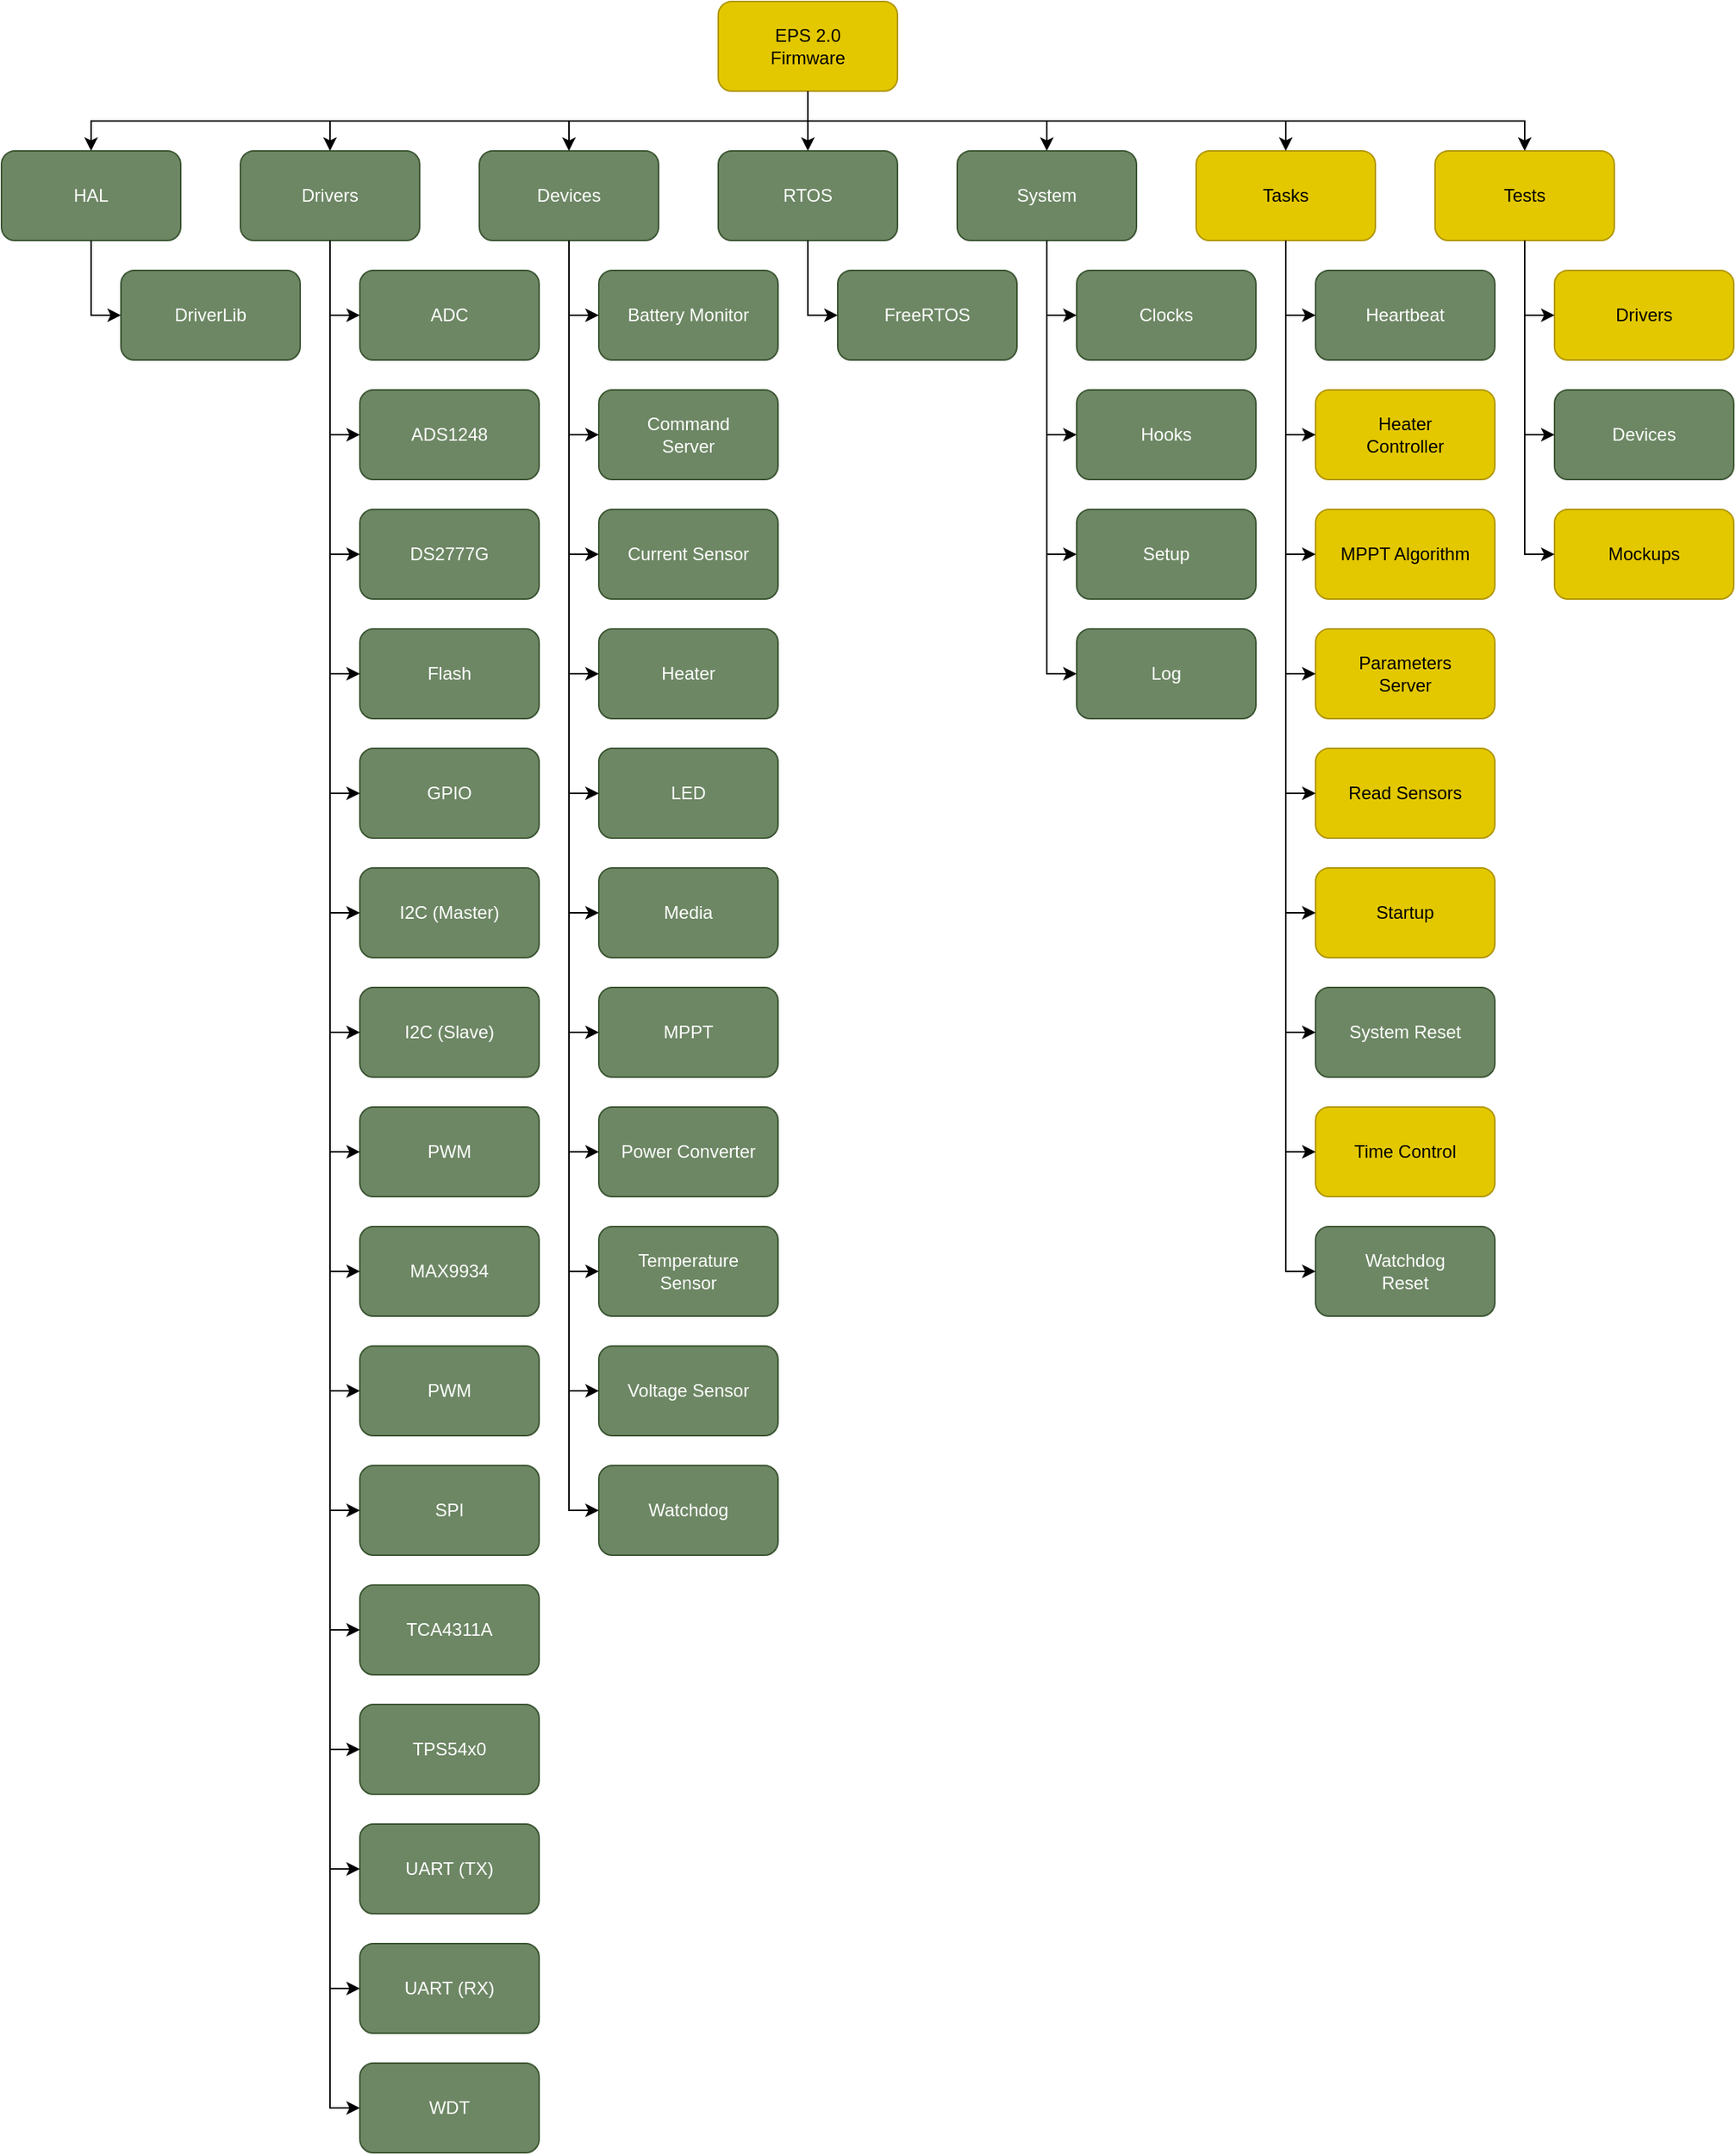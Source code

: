 <mxfile version="20.5.1" type="device"><diagram id="0qJPchqlG3AJ2SKAlhdZ" name="Page-1"><mxGraphModel dx="1994" dy="1142" grid="1" gridSize="10" guides="1" tooltips="1" connect="1" arrows="1" fold="1" page="1" pageScale="1" pageWidth="3300" pageHeight="2339" math="0" shadow="0"><root><mxCell id="0"/><mxCell id="1" parent="0"/><mxCell id="wKr-DCmSTUYVzHx5VQgJ-1" value="Drivers" style="rounded=1;whiteSpace=wrap;html=1;fillColor=#6D8764;fontColor=#FFFFFF;strokeColor=#3A5431;" parent="1" vertex="1"><mxGeometry x="360" y="440" width="120" height="60" as="geometry"/></mxCell><mxCell id="wKr-DCmSTUYVzHx5VQgJ-2" value="Devices" style="rounded=1;whiteSpace=wrap;html=1;fillColor=#6D8764;fontColor=#FFFFFF;strokeColor=#3A5431;" parent="1" vertex="1"><mxGeometry x="520" y="440" width="120" height="60" as="geometry"/></mxCell><mxCell id="wKr-DCmSTUYVzHx5VQgJ-3" value="Tasks" style="rounded=1;whiteSpace=wrap;html=1;fillColor=#e3c800;fontColor=#000000;strokeColor=#B09500;" parent="1" vertex="1"><mxGeometry x="1000" y="440" width="120" height="60" as="geometry"/></mxCell><mxCell id="wKr-DCmSTUYVzHx5VQgJ-4" value="ADC" style="rounded=1;whiteSpace=wrap;html=1;fillColor=#6d8764;fontColor=#ffffff;strokeColor=#3A5431;" parent="1" vertex="1"><mxGeometry x="440" y="520" width="120" height="60" as="geometry"/></mxCell><mxCell id="wKr-DCmSTUYVzHx5VQgJ-5" value="ADS1248" style="rounded=1;whiteSpace=wrap;html=1;fillColor=#6D8764;fontColor=#FFFFFF;strokeColor=#3A5431;" parent="1" vertex="1"><mxGeometry x="440" y="600" width="120" height="60" as="geometry"/></mxCell><mxCell id="wKr-DCmSTUYVzHx5VQgJ-6" value="DS2777G" style="rounded=1;whiteSpace=wrap;html=1;fillColor=#6D8764;fontColor=#FFFFFF;strokeColor=#3A5431;" parent="1" vertex="1"><mxGeometry x="440" y="680" width="120" height="60" as="geometry"/></mxCell><mxCell id="wKr-DCmSTUYVzHx5VQgJ-7" value="Flash" style="rounded=1;whiteSpace=wrap;html=1;fillColor=#6d8764;fontColor=#ffffff;strokeColor=#3A5431;" parent="1" vertex="1"><mxGeometry x="440" y="760" width="120" height="60" as="geometry"/></mxCell><mxCell id="wKr-DCmSTUYVzHx5VQgJ-8" value="GPIO" style="rounded=1;whiteSpace=wrap;html=1;fillColor=#6d8764;fontColor=#ffffff;strokeColor=#3A5431;" parent="1" vertex="1"><mxGeometry x="440" y="840" width="120" height="60" as="geometry"/></mxCell><mxCell id="wKr-DCmSTUYVzHx5VQgJ-9" value="I2C (Master)" style="rounded=1;whiteSpace=wrap;html=1;fillColor=#6d8764;fontColor=#ffffff;strokeColor=#3A5431;" parent="1" vertex="1"><mxGeometry x="440" y="920" width="120" height="60" as="geometry"/></mxCell><mxCell id="wKr-DCmSTUYVzHx5VQgJ-10" value="I2C (Slave)" style="rounded=1;whiteSpace=wrap;html=1;fillColor=#6D8764;fontColor=#FFFFFF;strokeColor=#3A5431;" parent="1" vertex="1"><mxGeometry x="440" y="1000" width="120" height="60" as="geometry"/></mxCell><mxCell id="wKr-DCmSTUYVzHx5VQgJ-11" value="PWM" style="rounded=1;whiteSpace=wrap;html=1;fillColor=#6D8764;fontColor=#FFFFFF;strokeColor=#3A5431;" parent="1" vertex="1"><mxGeometry x="440" y="1080" width="120" height="60" as="geometry"/></mxCell><mxCell id="wKr-DCmSTUYVzHx5VQgJ-12" value="MAX9934&lt;br&gt;" style="rounded=1;whiteSpace=wrap;html=1;fillColor=#6D8764;fontColor=#FFFFFF;strokeColor=#3A5431;" parent="1" vertex="1"><mxGeometry x="440" y="1160" width="120" height="60" as="geometry"/></mxCell><mxCell id="wKr-DCmSTUYVzHx5VQgJ-13" value="PWM" style="rounded=1;whiteSpace=wrap;html=1;fillColor=#6D8764;fontColor=#FFFFFF;strokeColor=#3A5431;" parent="1" vertex="1"><mxGeometry x="440" y="1240" width="120" height="60" as="geometry"/></mxCell><mxCell id="wKr-DCmSTUYVzHx5VQgJ-14" value="TPS54x0" style="rounded=1;whiteSpace=wrap;html=1;fillColor=#6D8764;fontColor=#FFFFFF;strokeColor=#3A5431;" parent="1" vertex="1"><mxGeometry x="440" y="1480" width="120" height="60" as="geometry"/></mxCell><mxCell id="wKr-DCmSTUYVzHx5VQgJ-15" value="UART (TX)" style="rounded=1;whiteSpace=wrap;html=1;fillColor=#6d8764;fontColor=#ffffff;strokeColor=#3A5431;" parent="1" vertex="1"><mxGeometry x="440" y="1560" width="120" height="60" as="geometry"/></mxCell><mxCell id="wKr-DCmSTUYVzHx5VQgJ-16" value="SPI" style="rounded=1;whiteSpace=wrap;html=1;fillColor=#6d8764;fontColor=#ffffff;strokeColor=#3A5431;" parent="1" vertex="1"><mxGeometry x="440" y="1320" width="120" height="60" as="geometry"/></mxCell><mxCell id="wKr-DCmSTUYVzHx5VQgJ-17" value="TCA4311A" style="rounded=1;whiteSpace=wrap;html=1;fillColor=#6d8764;fontColor=#ffffff;strokeColor=#3A5431;" parent="1" vertex="1"><mxGeometry x="440" y="1400" width="120" height="60" as="geometry"/></mxCell><mxCell id="wKr-DCmSTUYVzHx5VQgJ-18" value="" style="endArrow=classic;html=1;rounded=0;entryX=0;entryY=0.5;entryDx=0;entryDy=0;exitX=0.5;exitY=1;exitDx=0;exitDy=0;" parent="1" source="wKr-DCmSTUYVzHx5VQgJ-1" target="wKr-DCmSTUYVzHx5VQgJ-4" edge="1"><mxGeometry width="50" height="50" relative="1" as="geometry"><mxPoint x="330" y="580" as="sourcePoint"/><mxPoint x="380" y="530" as="targetPoint"/><Array as="points"><mxPoint x="420" y="550"/></Array></mxGeometry></mxCell><mxCell id="wKr-DCmSTUYVzHx5VQgJ-19" value="" style="endArrow=classic;html=1;rounded=0;entryX=0;entryY=0.5;entryDx=0;entryDy=0;exitX=0.5;exitY=1;exitDx=0;exitDy=0;" parent="1" source="wKr-DCmSTUYVzHx5VQgJ-1" target="wKr-DCmSTUYVzHx5VQgJ-5" edge="1"><mxGeometry width="50" height="50" relative="1" as="geometry"><mxPoint x="230" y="710" as="sourcePoint"/><mxPoint x="280" y="660" as="targetPoint"/><Array as="points"><mxPoint x="420" y="630"/></Array></mxGeometry></mxCell><mxCell id="wKr-DCmSTUYVzHx5VQgJ-20" value="" style="endArrow=classic;html=1;rounded=0;entryX=0;entryY=0.5;entryDx=0;entryDy=0;exitX=0.5;exitY=1;exitDx=0;exitDy=0;" parent="1" source="wKr-DCmSTUYVzHx5VQgJ-1" target="wKr-DCmSTUYVzHx5VQgJ-6" edge="1"><mxGeometry width="50" height="50" relative="1" as="geometry"><mxPoint x="340" y="760" as="sourcePoint"/><mxPoint x="390" y="710" as="targetPoint"/><Array as="points"><mxPoint x="420" y="710"/></Array></mxGeometry></mxCell><mxCell id="wKr-DCmSTUYVzHx5VQgJ-21" value="" style="endArrow=classic;html=1;rounded=0;entryX=0;entryY=0.5;entryDx=0;entryDy=0;exitX=0.5;exitY=1;exitDx=0;exitDy=0;" parent="1" source="wKr-DCmSTUYVzHx5VQgJ-1" target="wKr-DCmSTUYVzHx5VQgJ-7" edge="1"><mxGeometry width="50" height="50" relative="1" as="geometry"><mxPoint x="260" y="810" as="sourcePoint"/><mxPoint x="310" y="760" as="targetPoint"/><Array as="points"><mxPoint x="420" y="790"/></Array></mxGeometry></mxCell><mxCell id="wKr-DCmSTUYVzHx5VQgJ-22" value="" style="endArrow=classic;html=1;rounded=0;entryX=0;entryY=0.5;entryDx=0;entryDy=0;exitX=0.5;exitY=1;exitDx=0;exitDy=0;" parent="1" source="wKr-DCmSTUYVzHx5VQgJ-1" target="wKr-DCmSTUYVzHx5VQgJ-8" edge="1"><mxGeometry width="50" height="50" relative="1" as="geometry"><mxPoint x="260" y="890" as="sourcePoint"/><mxPoint x="310" y="840" as="targetPoint"/><Array as="points"><mxPoint x="420" y="870"/></Array></mxGeometry></mxCell><mxCell id="wKr-DCmSTUYVzHx5VQgJ-23" value="" style="endArrow=classic;html=1;rounded=0;entryX=0;entryY=0.5;entryDx=0;entryDy=0;exitX=0.5;exitY=1;exitDx=0;exitDy=0;" parent="1" source="wKr-DCmSTUYVzHx5VQgJ-1" target="wKr-DCmSTUYVzHx5VQgJ-9" edge="1"><mxGeometry width="50" height="50" relative="1" as="geometry"><mxPoint x="260" y="1010" as="sourcePoint"/><mxPoint x="310" y="960" as="targetPoint"/><Array as="points"><mxPoint x="420" y="950"/></Array></mxGeometry></mxCell><mxCell id="wKr-DCmSTUYVzHx5VQgJ-24" value="" style="endArrow=classic;html=1;rounded=0;entryX=0;entryY=0.5;entryDx=0;entryDy=0;exitX=0.5;exitY=1;exitDx=0;exitDy=0;" parent="1" source="wKr-DCmSTUYVzHx5VQgJ-1" target="wKr-DCmSTUYVzHx5VQgJ-10" edge="1"><mxGeometry width="50" height="50" relative="1" as="geometry"><mxPoint x="340" y="720" as="sourcePoint"/><mxPoint x="380" y="1050" as="targetPoint"/><Array as="points"><mxPoint x="420" y="1030"/></Array></mxGeometry></mxCell><mxCell id="wKr-DCmSTUYVzHx5VQgJ-25" value="" style="endArrow=classic;html=1;rounded=0;entryX=0;entryY=0.5;entryDx=0;entryDy=0;exitX=0.5;exitY=1;exitDx=0;exitDy=0;" parent="1" source="wKr-DCmSTUYVzHx5VQgJ-1" target="wKr-DCmSTUYVzHx5VQgJ-11" edge="1"><mxGeometry width="50" height="50" relative="1" as="geometry"><mxPoint x="350" y="790" as="sourcePoint"/><mxPoint x="320" y="1130" as="targetPoint"/><Array as="points"><mxPoint x="420" y="1110"/></Array></mxGeometry></mxCell><mxCell id="wKr-DCmSTUYVzHx5VQgJ-26" value="" style="endArrow=classic;html=1;rounded=0;entryX=0;entryY=0.5;entryDx=0;entryDy=0;exitX=0.5;exitY=1;exitDx=0;exitDy=0;" parent="1" source="wKr-DCmSTUYVzHx5VQgJ-1" target="wKr-DCmSTUYVzHx5VQgJ-12" edge="1"><mxGeometry width="50" height="50" relative="1" as="geometry"><mxPoint x="330" y="1280" as="sourcePoint"/><mxPoint x="420" y="1200" as="targetPoint"/><Array as="points"><mxPoint x="420" y="1190"/></Array></mxGeometry></mxCell><mxCell id="wKr-DCmSTUYVzHx5VQgJ-27" value="" style="endArrow=classic;html=1;rounded=0;entryX=0;entryY=0.5;entryDx=0;entryDy=0;exitX=0.5;exitY=1;exitDx=0;exitDy=0;" parent="1" source="wKr-DCmSTUYVzHx5VQgJ-1" target="wKr-DCmSTUYVzHx5VQgJ-13" edge="1"><mxGeometry width="50" height="50" relative="1" as="geometry"><mxPoint x="140" y="1270" as="sourcePoint"/><mxPoint x="190" y="1220" as="targetPoint"/><Array as="points"><mxPoint x="420" y="1270"/></Array></mxGeometry></mxCell><mxCell id="wKr-DCmSTUYVzHx5VQgJ-28" value="" style="endArrow=classic;html=1;rounded=0;entryX=0;entryY=0.5;entryDx=0;entryDy=0;exitX=0.5;exitY=1;exitDx=0;exitDy=0;" parent="1" source="wKr-DCmSTUYVzHx5VQgJ-1" target="wKr-DCmSTUYVzHx5VQgJ-16" edge="1"><mxGeometry width="50" height="50" relative="1" as="geometry"><mxPoint x="310" y="1095.152" as="sourcePoint"/><mxPoint x="300" y="1330" as="targetPoint"/><Array as="points"><mxPoint x="420" y="1350"/></Array></mxGeometry></mxCell><mxCell id="wKr-DCmSTUYVzHx5VQgJ-29" value="" style="endArrow=classic;html=1;rounded=0;entryX=0;entryY=0.5;entryDx=0;entryDy=0;exitX=0.5;exitY=1;exitDx=0;exitDy=0;" parent="1" source="wKr-DCmSTUYVzHx5VQgJ-1" target="wKr-DCmSTUYVzHx5VQgJ-17" edge="1"><mxGeometry width="50" height="50" relative="1" as="geometry"><mxPoint x="300" y="880" as="sourcePoint"/><mxPoint x="280" y="1490" as="targetPoint"/><Array as="points"><mxPoint x="420" y="1430"/></Array></mxGeometry></mxCell><mxCell id="wKr-DCmSTUYVzHx5VQgJ-30" value="" style="endArrow=classic;html=1;rounded=0;entryX=0;entryY=0.5;entryDx=0;entryDy=0;exitX=0.5;exitY=1;exitDx=0;exitDy=0;" parent="1" source="wKr-DCmSTUYVzHx5VQgJ-1" target="wKr-DCmSTUYVzHx5VQgJ-14" edge="1"><mxGeometry width="50" height="50" relative="1" as="geometry"><mxPoint x="260" y="1080" as="sourcePoint"/><mxPoint x="240" y="1560" as="targetPoint"/><Array as="points"><mxPoint x="420" y="1510"/></Array></mxGeometry></mxCell><mxCell id="wKr-DCmSTUYVzHx5VQgJ-31" value="" style="endArrow=classic;html=1;rounded=0;entryX=0;entryY=0.5;entryDx=0;entryDy=0;" parent="1" target="wKr-DCmSTUYVzHx5VQgJ-15" edge="1"><mxGeometry width="50" height="50" relative="1" as="geometry"><mxPoint x="420" y="500" as="sourcePoint"/><mxPoint x="380" y="1630" as="targetPoint"/><Array as="points"><mxPoint x="420" y="1590"/></Array></mxGeometry></mxCell><mxCell id="wKr-DCmSTUYVzHx5VQgJ-32" value="Battery Monitor" style="rounded=1;whiteSpace=wrap;html=1;fillColor=#6D8764;fontColor=#FFFFFF;strokeColor=#3A5431;" parent="1" vertex="1"><mxGeometry x="600" y="520" width="120" height="60" as="geometry"/></mxCell><mxCell id="wKr-DCmSTUYVzHx5VQgJ-33" value="Current Sensor" style="rounded=1;whiteSpace=wrap;html=1;fillColor=#6D8764;fontColor=#FFFFFF;strokeColor=#3A5431;" parent="1" vertex="1"><mxGeometry x="600" y="680" width="120" height="60" as="geometry"/></mxCell><mxCell id="wKr-DCmSTUYVzHx5VQgJ-34" value="Heater" style="rounded=1;whiteSpace=wrap;html=1;fillColor=#6D8764;fontColor=#FFFFFF;strokeColor=#3A5431;" parent="1" vertex="1"><mxGeometry x="600" y="760" width="120" height="60" as="geometry"/></mxCell><mxCell id="wKr-DCmSTUYVzHx5VQgJ-35" value="LED" style="rounded=1;whiteSpace=wrap;html=1;fillColor=#6d8764;fontColor=#ffffff;strokeColor=#3A5431;" parent="1" vertex="1"><mxGeometry x="600" y="840" width="120" height="60" as="geometry"/></mxCell><mxCell id="wKr-DCmSTUYVzHx5VQgJ-36" value="Media" style="rounded=1;whiteSpace=wrap;html=1;fillColor=#6D8764;fontColor=#FFFFFF;strokeColor=#3A5431;" parent="1" vertex="1"><mxGeometry x="600" y="920" width="120" height="60" as="geometry"/></mxCell><mxCell id="wKr-DCmSTUYVzHx5VQgJ-37" value="MPPT" style="rounded=1;whiteSpace=wrap;html=1;fillColor=#6D8764;fontColor=#FFFFFF;strokeColor=#3A5431;" parent="1" vertex="1"><mxGeometry x="600" y="1000" width="120" height="60" as="geometry"/></mxCell><mxCell id="wKr-DCmSTUYVzHx5VQgJ-38" value="Power Converter" style="rounded=1;whiteSpace=wrap;html=1;fillColor=#6D8764;fontColor=#FFFFFF;strokeColor=#3A5431;" parent="1" vertex="1"><mxGeometry x="600" y="1080" width="120" height="60" as="geometry"/></mxCell><mxCell id="wKr-DCmSTUYVzHx5VQgJ-39" value="Temperature&lt;br&gt;Sensor" style="rounded=1;whiteSpace=wrap;html=1;fillColor=#6D8764;fontColor=#FFFFFF;strokeColor=#3A5431;gradientColor=none;" parent="1" vertex="1"><mxGeometry x="600" y="1160" width="120" height="60" as="geometry"/></mxCell><mxCell id="wKr-DCmSTUYVzHx5VQgJ-40" value="Voltage Sensor" style="rounded=1;whiteSpace=wrap;html=1;fillColor=#6D8764;fontColor=#FFFFFF;strokeColor=#3A5431;" parent="1" vertex="1"><mxGeometry x="600" y="1240" width="120" height="60" as="geometry"/></mxCell><mxCell id="wKr-DCmSTUYVzHx5VQgJ-41" value="Watchdog" style="rounded=1;whiteSpace=wrap;html=1;fillColor=#6d8764;fontColor=#ffffff;strokeColor=#3A5431;" parent="1" vertex="1"><mxGeometry x="600" y="1320" width="120" height="60" as="geometry"/></mxCell><mxCell id="wKr-DCmSTUYVzHx5VQgJ-42" value="Command&lt;br&gt;Server" style="rounded=1;whiteSpace=wrap;html=1;fillColor=#6D8764;fontColor=#FFFFFF;strokeColor=#3A5431;" parent="1" vertex="1"><mxGeometry x="600" y="600" width="120" height="60" as="geometry"/></mxCell><mxCell id="wKr-DCmSTUYVzHx5VQgJ-43" value="Heartbeat" style="rounded=1;whiteSpace=wrap;html=1;fillColor=#6d8764;fontColor=#ffffff;strokeColor=#3A5431;" parent="1" vertex="1"><mxGeometry x="1080" y="520" width="120" height="60" as="geometry"/></mxCell><mxCell id="wKr-DCmSTUYVzHx5VQgJ-44" value="Heater&lt;br&gt;Controller" style="rounded=1;whiteSpace=wrap;html=1;fillColor=#e3c800;fontColor=#000000;strokeColor=#B09500;" parent="1" vertex="1"><mxGeometry x="1080" y="600" width="120" height="60" as="geometry"/></mxCell><mxCell id="wKr-DCmSTUYVzHx5VQgJ-45" value="MPPT Algorithm" style="rounded=1;whiteSpace=wrap;html=1;fillColor=#e3c800;fontColor=#000000;strokeColor=#B09500;" parent="1" vertex="1"><mxGeometry x="1080" y="680" width="120" height="60" as="geometry"/></mxCell><mxCell id="wKr-DCmSTUYVzHx5VQgJ-46" value="Parameters&lt;br&gt;Server" style="rounded=1;whiteSpace=wrap;html=1;fillColor=#e3c800;fontColor=#000000;strokeColor=#B09500;" parent="1" vertex="1"><mxGeometry x="1080" y="760" width="120" height="60" as="geometry"/></mxCell><mxCell id="wKr-DCmSTUYVzHx5VQgJ-47" value="Read Sensors" style="rounded=1;whiteSpace=wrap;html=1;fillColor=#e3c800;fontColor=#000000;strokeColor=#B09500;" parent="1" vertex="1"><mxGeometry x="1080" y="840" width="120" height="60" as="geometry"/></mxCell><mxCell id="wKr-DCmSTUYVzHx5VQgJ-48" value="Startup" style="rounded=1;whiteSpace=wrap;html=1;fillColor=#e3c800;fontColor=#000000;strokeColor=#B09500;" parent="1" vertex="1"><mxGeometry x="1080" y="920" width="120" height="60" as="geometry"/></mxCell><mxCell id="wKr-DCmSTUYVzHx5VQgJ-49" value="System Reset" style="rounded=1;whiteSpace=wrap;html=1;fillColor=#6d8764;fontColor=#ffffff;strokeColor=#3A5431;" parent="1" vertex="1"><mxGeometry x="1080" y="1000" width="120" height="60" as="geometry"/></mxCell><mxCell id="wKr-DCmSTUYVzHx5VQgJ-50" value="Time Control" style="rounded=1;whiteSpace=wrap;html=1;fillColor=#e3c800;fontColor=#000000;strokeColor=#B09500;" parent="1" vertex="1"><mxGeometry x="1080" y="1080" width="120" height="60" as="geometry"/></mxCell><mxCell id="wKr-DCmSTUYVzHx5VQgJ-51" value="Watchdog&lt;br&gt;Reset" style="rounded=1;whiteSpace=wrap;html=1;fillColor=#6d8764;fontColor=#ffffff;strokeColor=#3A5431;" parent="1" vertex="1"><mxGeometry x="1080" y="1160" width="120" height="60" as="geometry"/></mxCell><mxCell id="wKr-DCmSTUYVzHx5VQgJ-52" value="" style="endArrow=classic;html=1;rounded=0;entryX=0;entryY=0.5;entryDx=0;entryDy=0;exitX=0.5;exitY=1;exitDx=0;exitDy=0;" parent="1" source="wKr-DCmSTUYVzHx5VQgJ-2" target="wKr-DCmSTUYVzHx5VQgJ-32" edge="1"><mxGeometry width="50" height="50" relative="1" as="geometry"><mxPoint x="550" y="630" as="sourcePoint"/><mxPoint x="600" y="580" as="targetPoint"/><Array as="points"><mxPoint x="580" y="550"/></Array></mxGeometry></mxCell><mxCell id="wKr-DCmSTUYVzHx5VQgJ-53" value="" style="endArrow=classic;html=1;rounded=0;entryX=0;entryY=0.5;entryDx=0;entryDy=0;exitX=0.5;exitY=1;exitDx=0;exitDy=0;" parent="1" source="wKr-DCmSTUYVzHx5VQgJ-2" target="wKr-DCmSTUYVzHx5VQgJ-42" edge="1"><mxGeometry width="50" height="50" relative="1" as="geometry"><mxPoint x="530" y="650" as="sourcePoint"/><mxPoint x="580" y="600" as="targetPoint"/><Array as="points"><mxPoint x="580" y="630"/></Array></mxGeometry></mxCell><mxCell id="wKr-DCmSTUYVzHx5VQgJ-54" value="" style="endArrow=classic;html=1;rounded=0;entryX=0;entryY=0.5;entryDx=0;entryDy=0;exitX=0.5;exitY=1;exitDx=0;exitDy=0;" parent="1" edge="1"><mxGeometry width="50" height="50" relative="1" as="geometry"><mxPoint x="580" y="500" as="sourcePoint"/><mxPoint x="600" y="710" as="targetPoint"/><Array as="points"><mxPoint x="580" y="710"/></Array></mxGeometry></mxCell><mxCell id="wKr-DCmSTUYVzHx5VQgJ-55" value="" style="endArrow=classic;html=1;rounded=0;entryX=0;entryY=0.5;entryDx=0;entryDy=0;exitX=0.5;exitY=1;exitDx=0;exitDy=0;" parent="1" edge="1"><mxGeometry width="50" height="50" relative="1" as="geometry"><mxPoint x="580" y="500" as="sourcePoint"/><mxPoint x="600" y="790" as="targetPoint"/><Array as="points"><mxPoint x="580" y="790"/></Array></mxGeometry></mxCell><mxCell id="wKr-DCmSTUYVzHx5VQgJ-56" value="" style="endArrow=classic;html=1;rounded=0;entryX=0;entryY=0.5;entryDx=0;entryDy=0;exitX=0.5;exitY=1;exitDx=0;exitDy=0;" parent="1" edge="1"><mxGeometry width="50" height="50" relative="1" as="geometry"><mxPoint x="1060" y="500" as="sourcePoint"/><mxPoint x="1080" y="550" as="targetPoint"/><Array as="points"><mxPoint x="1060" y="550"/></Array></mxGeometry></mxCell><mxCell id="wKr-DCmSTUYVzHx5VQgJ-57" value="" style="endArrow=classic;html=1;rounded=0;entryX=0;entryY=0.5;entryDx=0;entryDy=0;exitX=0.5;exitY=1;exitDx=0;exitDy=0;" parent="1" edge="1"><mxGeometry width="50" height="50" relative="1" as="geometry"><mxPoint x="1060" y="500" as="sourcePoint"/><mxPoint x="1080" y="630" as="targetPoint"/><Array as="points"><mxPoint x="1060" y="630"/></Array></mxGeometry></mxCell><mxCell id="wKr-DCmSTUYVzHx5VQgJ-58" value="" style="endArrow=classic;html=1;rounded=0;entryX=0;entryY=0.5;entryDx=0;entryDy=0;exitX=0.5;exitY=1;exitDx=0;exitDy=0;" parent="1" edge="1"><mxGeometry width="50" height="50" relative="1" as="geometry"><mxPoint x="1060" y="500" as="sourcePoint"/><mxPoint x="1080" y="710.0" as="targetPoint"/><Array as="points"><mxPoint x="1060" y="710"/></Array></mxGeometry></mxCell><mxCell id="wKr-DCmSTUYVzHx5VQgJ-59" value="" style="endArrow=classic;html=1;rounded=0;entryX=0;entryY=0.5;entryDx=0;entryDy=0;exitX=0.5;exitY=1;exitDx=0;exitDy=0;" parent="1" edge="1"><mxGeometry width="50" height="50" relative="1" as="geometry"><mxPoint x="1060" y="500" as="sourcePoint"/><mxPoint x="1080" y="790" as="targetPoint"/><Array as="points"><mxPoint x="1060" y="790"/></Array></mxGeometry></mxCell><mxCell id="wKr-DCmSTUYVzHx5VQgJ-60" value="" style="endArrow=classic;html=1;rounded=0;entryX=0;entryY=0.5;entryDx=0;entryDy=0;exitX=0.5;exitY=1;exitDx=0;exitDy=0;" parent="1" edge="1"><mxGeometry width="50" height="50" relative="1" as="geometry"><mxPoint x="580.0" y="500" as="sourcePoint"/><mxPoint x="600.0" y="870" as="targetPoint"/><Array as="points"><mxPoint x="580" y="870"/></Array></mxGeometry></mxCell><mxCell id="wKr-DCmSTUYVzHx5VQgJ-61" value="" style="endArrow=classic;html=1;rounded=0;entryX=0;entryY=0.5;entryDx=0;entryDy=0;exitX=0.5;exitY=1;exitDx=0;exitDy=0;" parent="1" edge="1"><mxGeometry width="50" height="50" relative="1" as="geometry"><mxPoint x="1060" y="500" as="sourcePoint"/><mxPoint x="1080" y="870" as="targetPoint"/><Array as="points"><mxPoint x="1060" y="870"/></Array></mxGeometry></mxCell><mxCell id="wKr-DCmSTUYVzHx5VQgJ-62" value="" style="endArrow=classic;html=1;rounded=0;entryX=0;entryY=0.5;entryDx=0;entryDy=0;exitX=0.5;exitY=1;exitDx=0;exitDy=0;" parent="1" edge="1"><mxGeometry width="50" height="50" relative="1" as="geometry"><mxPoint x="580.0" y="500" as="sourcePoint"/><mxPoint x="600.0" y="950" as="targetPoint"/><Array as="points"><mxPoint x="580" y="950"/></Array></mxGeometry></mxCell><mxCell id="wKr-DCmSTUYVzHx5VQgJ-63" value="" style="endArrow=classic;html=1;rounded=0;entryX=0;entryY=0.5;entryDx=0;entryDy=0;exitX=0.5;exitY=1;exitDx=0;exitDy=0;" parent="1" edge="1"><mxGeometry width="50" height="50" relative="1" as="geometry"><mxPoint x="1060" y="500" as="sourcePoint"/><mxPoint x="1080" y="950" as="targetPoint"/><Array as="points"><mxPoint x="1060" y="950"/></Array></mxGeometry></mxCell><mxCell id="wKr-DCmSTUYVzHx5VQgJ-65" value="" style="endArrow=classic;html=1;rounded=0;entryX=0;entryY=0.5;entryDx=0;entryDy=0;exitX=0.5;exitY=1;exitDx=0;exitDy=0;" parent="1" edge="1"><mxGeometry width="50" height="50" relative="1" as="geometry"><mxPoint x="580" y="500" as="sourcePoint"/><mxPoint x="600" y="1030" as="targetPoint"/><Array as="points"><mxPoint x="580" y="1030"/></Array></mxGeometry></mxCell><mxCell id="wKr-DCmSTUYVzHx5VQgJ-66" value="" style="endArrow=classic;html=1;rounded=0;entryX=0;entryY=0.5;entryDx=0;entryDy=0;exitX=0.5;exitY=1;exitDx=0;exitDy=0;" parent="1" edge="1"><mxGeometry width="50" height="50" relative="1" as="geometry"><mxPoint x="1060" y="500" as="sourcePoint"/><mxPoint x="1080" y="1030" as="targetPoint"/><Array as="points"><mxPoint x="1060" y="1030"/></Array></mxGeometry></mxCell><mxCell id="wKr-DCmSTUYVzHx5VQgJ-67" value="" style="endArrow=classic;html=1;rounded=0;entryX=0;entryY=0.5;entryDx=0;entryDy=0;exitX=0.5;exitY=1;exitDx=0;exitDy=0;" parent="1" edge="1"><mxGeometry width="50" height="50" relative="1" as="geometry"><mxPoint x="580" y="500" as="sourcePoint"/><mxPoint x="600" y="1110" as="targetPoint"/><Array as="points"><mxPoint x="580" y="1110"/></Array></mxGeometry></mxCell><mxCell id="wKr-DCmSTUYVzHx5VQgJ-68" value="" style="endArrow=classic;html=1;rounded=0;entryX=0;entryY=0.5;entryDx=0;entryDy=0;exitX=0.5;exitY=1;exitDx=0;exitDy=0;" parent="1" edge="1"><mxGeometry width="50" height="50" relative="1" as="geometry"><mxPoint x="1060" y="500" as="sourcePoint"/><mxPoint x="1080" y="1110" as="targetPoint"/><Array as="points"><mxPoint x="1060" y="1110"/></Array></mxGeometry></mxCell><mxCell id="wKr-DCmSTUYVzHx5VQgJ-69" value="" style="endArrow=classic;html=1;rounded=0;entryX=0;entryY=0.5;entryDx=0;entryDy=0;exitX=0.5;exitY=1;exitDx=0;exitDy=0;" parent="1" edge="1"><mxGeometry width="50" height="50" relative="1" as="geometry"><mxPoint x="580" y="500" as="sourcePoint"/><mxPoint x="600" y="1190" as="targetPoint"/><Array as="points"><mxPoint x="580" y="1190"/></Array></mxGeometry></mxCell><mxCell id="wKr-DCmSTUYVzHx5VQgJ-70" value="" style="endArrow=classic;html=1;rounded=0;entryX=0;entryY=0.5;entryDx=0;entryDy=0;exitX=0.5;exitY=1;exitDx=0;exitDy=0;" parent="1" edge="1"><mxGeometry width="50" height="50" relative="1" as="geometry"><mxPoint x="1060" y="500" as="sourcePoint"/><mxPoint x="1080" y="1190" as="targetPoint"/><Array as="points"><mxPoint x="1060" y="1190"/></Array></mxGeometry></mxCell><mxCell id="wKr-DCmSTUYVzHx5VQgJ-71" value="" style="endArrow=classic;html=1;rounded=0;entryX=0;entryY=0.5;entryDx=0;entryDy=0;exitX=0.5;exitY=1;exitDx=0;exitDy=0;" parent="1" edge="1"><mxGeometry width="50" height="50" relative="1" as="geometry"><mxPoint x="580" y="500" as="sourcePoint"/><mxPoint x="600" y="1270" as="targetPoint"/><Array as="points"><mxPoint x="580" y="1270"/></Array></mxGeometry></mxCell><mxCell id="wKr-DCmSTUYVzHx5VQgJ-72" value="" style="endArrow=classic;html=1;rounded=0;entryX=0;entryY=0.5;entryDx=0;entryDy=0;exitX=0.5;exitY=1;exitDx=0;exitDy=0;" parent="1" edge="1"><mxGeometry width="50" height="50" relative="1" as="geometry"><mxPoint x="580" y="500" as="sourcePoint"/><mxPoint x="600" y="1350.0" as="targetPoint"/><Array as="points"><mxPoint x="580" y="1350"/></Array></mxGeometry></mxCell><mxCell id="wKr-DCmSTUYVzHx5VQgJ-73" value="EPS 2.0&lt;br&gt;Firmware" style="rounded=1;whiteSpace=wrap;html=1;fillColor=#e3c800;fontColor=#000000;strokeColor=#B09500;" parent="1" vertex="1"><mxGeometry x="680" y="340" width="120" height="60" as="geometry"/></mxCell><mxCell id="wKr-DCmSTUYVzHx5VQgJ-74" value="Tests" style="rounded=1;whiteSpace=wrap;html=1;fillColor=#e3c800;fontColor=#000000;strokeColor=#B09500;" parent="1" vertex="1"><mxGeometry x="1160" y="440" width="120" height="60" as="geometry"/></mxCell><mxCell id="wKr-DCmSTUYVzHx5VQgJ-75" value="RTOS" style="rounded=1;whiteSpace=wrap;html=1;fillColor=#6d8764;fontColor=#ffffff;strokeColor=#3A5431;" parent="1" vertex="1"><mxGeometry x="680" y="440" width="120" height="60" as="geometry"/></mxCell><mxCell id="wKr-DCmSTUYVzHx5VQgJ-76" value="FreeRTOS" style="rounded=1;whiteSpace=wrap;html=1;fillColor=#6d8764;fontColor=#ffffff;strokeColor=#3A5431;" parent="1" vertex="1"><mxGeometry x="760" y="520" width="120" height="60" as="geometry"/></mxCell><mxCell id="wKr-DCmSTUYVzHx5VQgJ-77" value="HAL" style="rounded=1;whiteSpace=wrap;html=1;fillColor=#6d8764;fontColor=#ffffff;strokeColor=#3A5431;" parent="1" vertex="1"><mxGeometry x="200" y="440" width="120" height="60" as="geometry"/></mxCell><mxCell id="wKr-DCmSTUYVzHx5VQgJ-78" value="DriverLib" style="rounded=1;whiteSpace=wrap;html=1;fillColor=#6d8764;fontColor=#ffffff;strokeColor=#3A5431;" parent="1" vertex="1"><mxGeometry x="280" y="520" width="120" height="60" as="geometry"/></mxCell><mxCell id="wKr-DCmSTUYVzHx5VQgJ-79" value="" style="endArrow=classic;html=1;rounded=0;entryX=0;entryY=0.5;entryDx=0;entryDy=0;exitX=0.5;exitY=1;exitDx=0;exitDy=0;" parent="1" source="wKr-DCmSTUYVzHx5VQgJ-77" target="wKr-DCmSTUYVzHx5VQgJ-78" edge="1"><mxGeometry width="50" height="50" relative="1" as="geometry"><mxPoint x="150" y="650" as="sourcePoint"/><mxPoint x="200" y="600" as="targetPoint"/><Array as="points"><mxPoint x="260" y="550"/></Array></mxGeometry></mxCell><mxCell id="wKr-DCmSTUYVzHx5VQgJ-80" value="System" style="rounded=1;whiteSpace=wrap;html=1;fillColor=#6d8764;fontColor=#ffffff;strokeColor=#3A5431;" parent="1" vertex="1"><mxGeometry x="840" y="440" width="120" height="60" as="geometry"/></mxCell><mxCell id="wKr-DCmSTUYVzHx5VQgJ-81" value="" style="endArrow=classic;html=1;rounded=0;exitX=0.5;exitY=1;exitDx=0;exitDy=0;entryX=0.5;entryY=0;entryDx=0;entryDy=0;" parent="1" source="wKr-DCmSTUYVzHx5VQgJ-73" target="wKr-DCmSTUYVzHx5VQgJ-77" edge="1"><mxGeometry width="50" height="50" relative="1" as="geometry"><mxPoint x="440" y="370" as="sourcePoint"/><mxPoint x="490" y="320" as="targetPoint"/><Array as="points"><mxPoint x="740" y="420"/><mxPoint x="260" y="420"/></Array></mxGeometry></mxCell><mxCell id="wKr-DCmSTUYVzHx5VQgJ-82" value="" style="endArrow=classic;html=1;rounded=0;exitX=0.5;exitY=1;exitDx=0;exitDy=0;entryX=0.5;entryY=0;entryDx=0;entryDy=0;" parent="1" source="wKr-DCmSTUYVzHx5VQgJ-73" target="wKr-DCmSTUYVzHx5VQgJ-1" edge="1"><mxGeometry width="50" height="50" relative="1" as="geometry"><mxPoint x="530" y="360" as="sourcePoint"/><mxPoint x="580" y="310" as="targetPoint"/><Array as="points"><mxPoint x="740" y="420"/><mxPoint x="420" y="420"/></Array></mxGeometry></mxCell><mxCell id="wKr-DCmSTUYVzHx5VQgJ-84" value="" style="endArrow=classic;html=1;rounded=0;entryX=0.5;entryY=0;entryDx=0;entryDy=0;" parent="1" target="wKr-DCmSTUYVzHx5VQgJ-2" edge="1"><mxGeometry width="50" height="50" relative="1" as="geometry"><mxPoint x="740" y="400" as="sourcePoint"/><mxPoint x="590" y="270" as="targetPoint"/><Array as="points"><mxPoint x="740" y="420"/><mxPoint x="580" y="420"/></Array></mxGeometry></mxCell><mxCell id="wKr-DCmSTUYVzHx5VQgJ-85" value="" style="endArrow=classic;html=1;rounded=0;exitX=0.5;exitY=1;exitDx=0;exitDy=0;" parent="1" source="wKr-DCmSTUYVzHx5VQgJ-73" target="wKr-DCmSTUYVzHx5VQgJ-75" edge="1"><mxGeometry width="50" height="50" relative="1" as="geometry"><mxPoint x="910" y="340" as="sourcePoint"/><mxPoint x="960" y="290" as="targetPoint"/></mxGeometry></mxCell><mxCell id="wKr-DCmSTUYVzHx5VQgJ-86" value="" style="endArrow=classic;html=1;rounded=0;exitX=0.5;exitY=1;exitDx=0;exitDy=0;entryX=0.5;entryY=0;entryDx=0;entryDy=0;" parent="1" source="wKr-DCmSTUYVzHx5VQgJ-73" target="wKr-DCmSTUYVzHx5VQgJ-80" edge="1"><mxGeometry width="50" height="50" relative="1" as="geometry"><mxPoint x="850" y="400" as="sourcePoint"/><mxPoint x="900" y="350" as="targetPoint"/><Array as="points"><mxPoint x="740" y="420"/><mxPoint x="900" y="420"/></Array></mxGeometry></mxCell><mxCell id="wKr-DCmSTUYVzHx5VQgJ-87" value="" style="endArrow=classic;html=1;rounded=0;entryX=0.5;entryY=0;entryDx=0;entryDy=0;" parent="1" target="wKr-DCmSTUYVzHx5VQgJ-3" edge="1"><mxGeometry width="50" height="50" relative="1" as="geometry"><mxPoint x="740" y="400" as="sourcePoint"/><mxPoint x="1010" y="330" as="targetPoint"/><Array as="points"><mxPoint x="740" y="420"/><mxPoint x="1060" y="420"/></Array></mxGeometry></mxCell><mxCell id="wKr-DCmSTUYVzHx5VQgJ-88" value="" style="endArrow=classic;html=1;rounded=0;entryX=0.5;entryY=0;entryDx=0;entryDy=0;exitX=0.5;exitY=1;exitDx=0;exitDy=0;" parent="1" source="wKr-DCmSTUYVzHx5VQgJ-73" target="wKr-DCmSTUYVzHx5VQgJ-74" edge="1"><mxGeometry width="50" height="50" relative="1" as="geometry"><mxPoint x="1060" y="390" as="sourcePoint"/><mxPoint x="1110" y="340" as="targetPoint"/><Array as="points"><mxPoint x="740" y="420"/><mxPoint x="1220" y="420"/></Array></mxGeometry></mxCell><mxCell id="wKr-DCmSTUYVzHx5VQgJ-89" value="" style="endArrow=classic;html=1;rounded=0;entryX=0;entryY=0.5;entryDx=0;entryDy=0;exitX=0.5;exitY=1;exitDx=0;exitDy=0;" parent="1" edge="1"><mxGeometry width="50" height="50" relative="1" as="geometry"><mxPoint x="740" y="500" as="sourcePoint"/><mxPoint x="760" y="550" as="targetPoint"/><Array as="points"><mxPoint x="740" y="550"/></Array></mxGeometry></mxCell><mxCell id="wKr-DCmSTUYVzHx5VQgJ-90" value="Clocks" style="rounded=1;whiteSpace=wrap;html=1;fillColor=#6d8764;fontColor=#ffffff;strokeColor=#3A5431;" parent="1" vertex="1"><mxGeometry x="920" y="520" width="120" height="60" as="geometry"/></mxCell><mxCell id="wKr-DCmSTUYVzHx5VQgJ-91" value="Hooks" style="rounded=1;whiteSpace=wrap;html=1;fillColor=#6d8764;fontColor=#ffffff;strokeColor=#3A5431;" parent="1" vertex="1"><mxGeometry x="920" y="600" width="120" height="60" as="geometry"/></mxCell><mxCell id="wKr-DCmSTUYVzHx5VQgJ-92" value="Setup" style="rounded=1;whiteSpace=wrap;html=1;fillColor=#6d8764;fontColor=#ffffff;strokeColor=#3A5431;" parent="1" vertex="1"><mxGeometry x="920" y="680" width="120" height="60" as="geometry"/></mxCell><mxCell id="wKr-DCmSTUYVzHx5VQgJ-93" value="Log" style="rounded=1;whiteSpace=wrap;html=1;fillColor=#6d8764;fontColor=#ffffff;strokeColor=#3A5431;" parent="1" vertex="1"><mxGeometry x="920" y="760" width="120" height="60" as="geometry"/></mxCell><mxCell id="wKr-DCmSTUYVzHx5VQgJ-94" value="" style="endArrow=classic;html=1;rounded=0;entryX=0;entryY=0.5;entryDx=0;entryDy=0;exitX=0.5;exitY=1;exitDx=0;exitDy=0;" parent="1" source="wKr-DCmSTUYVzHx5VQgJ-80" target="wKr-DCmSTUYVzHx5VQgJ-90" edge="1"><mxGeometry width="50" height="50" relative="1" as="geometry"><mxPoint x="760" y="680" as="sourcePoint"/><mxPoint x="810" y="630" as="targetPoint"/><Array as="points"><mxPoint x="900" y="550"/></Array></mxGeometry></mxCell><mxCell id="wKr-DCmSTUYVzHx5VQgJ-96" value="" style="endArrow=classic;html=1;rounded=0;entryX=0;entryY=0.5;entryDx=0;entryDy=0;exitX=0.5;exitY=1;exitDx=0;exitDy=0;" parent="1" edge="1"><mxGeometry width="50" height="50" relative="1" as="geometry"><mxPoint x="900" y="500" as="sourcePoint"/><mxPoint x="920" y="630" as="targetPoint"/><Array as="points"><mxPoint x="900" y="630"/></Array></mxGeometry></mxCell><mxCell id="wKr-DCmSTUYVzHx5VQgJ-98" value="" style="endArrow=classic;html=1;rounded=0;entryX=0;entryY=0.5;entryDx=0;entryDy=0;exitX=0.5;exitY=1;exitDx=0;exitDy=0;" parent="1" edge="1"><mxGeometry width="50" height="50" relative="1" as="geometry"><mxPoint x="900" y="500" as="sourcePoint"/><mxPoint x="920" y="710" as="targetPoint"/><Array as="points"><mxPoint x="900" y="710"/></Array></mxGeometry></mxCell><mxCell id="wKr-DCmSTUYVzHx5VQgJ-99" value="" style="endArrow=classic;html=1;rounded=0;entryX=0;entryY=0.5;entryDx=0;entryDy=0;exitX=0.5;exitY=1;exitDx=0;exitDy=0;" parent="1" edge="1"><mxGeometry width="50" height="50" relative="1" as="geometry"><mxPoint x="900" y="500" as="sourcePoint"/><mxPoint x="920" y="790" as="targetPoint"/><Array as="points"><mxPoint x="900" y="790"/></Array></mxGeometry></mxCell><mxCell id="wKr-DCmSTUYVzHx5VQgJ-100" value="Drivers" style="rounded=1;whiteSpace=wrap;html=1;fillColor=#E3C800;fontColor=#000000;strokeColor=#B09500;" parent="1" vertex="1"><mxGeometry x="1240" y="520" width="120" height="60" as="geometry"/></mxCell><mxCell id="wKr-DCmSTUYVzHx5VQgJ-101" value="Devices" style="rounded=1;whiteSpace=wrap;html=1;fillColor=#6D8764;fontColor=#FFFFFF;strokeColor=#3A5431;" parent="1" vertex="1"><mxGeometry x="1240" y="600" width="120" height="60" as="geometry"/></mxCell><mxCell id="wKr-DCmSTUYVzHx5VQgJ-102" value="Mockups" style="rounded=1;whiteSpace=wrap;html=1;fillColor=#e3c800;fontColor=#000000;strokeColor=#B09500;" parent="1" vertex="1"><mxGeometry x="1240" y="680" width="120" height="60" as="geometry"/></mxCell><mxCell id="wKr-DCmSTUYVzHx5VQgJ-105" value="" style="endArrow=classic;html=1;rounded=0;entryX=0;entryY=0.5;entryDx=0;entryDy=0;exitX=0.5;exitY=1;exitDx=0;exitDy=0;" parent="1" edge="1"><mxGeometry width="50" height="50" relative="1" as="geometry"><mxPoint x="1220" y="500" as="sourcePoint"/><mxPoint x="1240" y="550" as="targetPoint"/><Array as="points"><mxPoint x="1220" y="550"/></Array></mxGeometry></mxCell><mxCell id="wKr-DCmSTUYVzHx5VQgJ-108" value="" style="endArrow=classic;html=1;rounded=0;entryX=0;entryY=0.5;entryDx=0;entryDy=0;exitX=0.5;exitY=1;exitDx=0;exitDy=0;" parent="1" edge="1"><mxGeometry width="50" height="50" relative="1" as="geometry"><mxPoint x="1220" y="500" as="sourcePoint"/><mxPoint x="1240" y="630" as="targetPoint"/><Array as="points"><mxPoint x="1220" y="630"/></Array></mxGeometry></mxCell><mxCell id="wKr-DCmSTUYVzHx5VQgJ-109" value="" style="endArrow=classic;html=1;rounded=0;entryX=0;entryY=0.5;entryDx=0;entryDy=0;exitX=0.5;exitY=1;exitDx=0;exitDy=0;" parent="1" edge="1"><mxGeometry width="50" height="50" relative="1" as="geometry"><mxPoint x="1220" y="500" as="sourcePoint"/><mxPoint x="1240" y="710" as="targetPoint"/><Array as="points"><mxPoint x="1220" y="710"/></Array></mxGeometry></mxCell><mxCell id="5ixhr27i2bIOuRor-2bY-1" value="UART (RX)" style="rounded=1;whiteSpace=wrap;html=1;fillColor=#6D8764;fontColor=#FFFFFF;strokeColor=#3A5431;" parent="1" vertex="1"><mxGeometry x="440" y="1640" width="120" height="60" as="geometry"/></mxCell><mxCell id="5ixhr27i2bIOuRor-2bY-2" value="WDT" style="rounded=1;whiteSpace=wrap;html=1;fillColor=#6d8764;fontColor=#ffffff;strokeColor=#3A5431;" parent="1" vertex="1"><mxGeometry x="440" y="1720" width="120" height="60" as="geometry"/></mxCell><mxCell id="5ixhr27i2bIOuRor-2bY-3" value="" style="endArrow=classic;html=1;rounded=0;entryX=0;entryY=0.5;entryDx=0;entryDy=0;" parent="1" target="5ixhr27i2bIOuRor-2bY-1" edge="1"><mxGeometry width="50" height="50" relative="1" as="geometry"><mxPoint x="420" y="500" as="sourcePoint"/><mxPoint x="270" y="1630" as="targetPoint"/><Array as="points"><mxPoint x="420" y="1670"/></Array></mxGeometry></mxCell><mxCell id="5ixhr27i2bIOuRor-2bY-4" value="" style="endArrow=classic;html=1;rounded=0;entryX=0;entryY=0.5;entryDx=0;entryDy=0;exitX=0.5;exitY=1;exitDx=0;exitDy=0;" parent="1" source="wKr-DCmSTUYVzHx5VQgJ-1" target="5ixhr27i2bIOuRor-2bY-2" edge="1"><mxGeometry width="50" height="50" relative="1" as="geometry"><mxPoint x="340" y="910" as="sourcePoint"/><mxPoint x="280" y="1750" as="targetPoint"/><Array as="points"><mxPoint x="420" y="1750"/></Array></mxGeometry></mxCell></root></mxGraphModel></diagram></mxfile>
